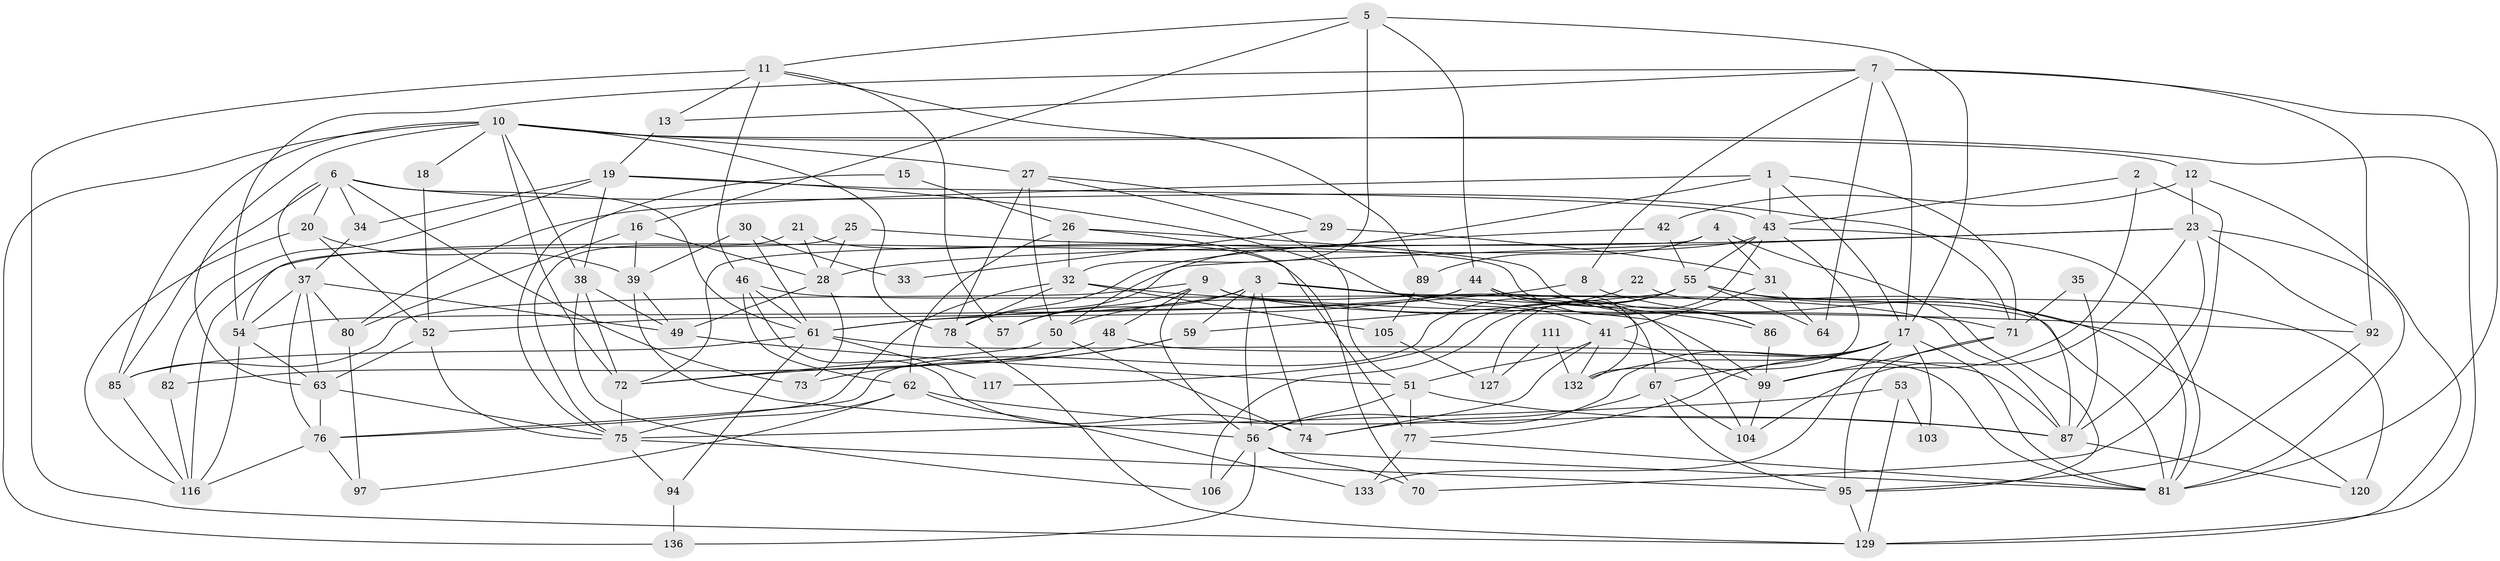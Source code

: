 // Generated by graph-tools (version 1.1) at 2025/52/02/27/25 19:52:07]
// undirected, 91 vertices, 219 edges
graph export_dot {
graph [start="1"]
  node [color=gray90,style=filled];
  1 [super="+98"];
  2;
  3 [super="+24"];
  4 [super="+69"];
  5 [super="+36"];
  6 [super="+14"];
  7 [super="+47"];
  8 [super="+79"];
  9 [super="+107"];
  10 [super="+113"];
  11 [super="+40"];
  12 [super="+130"];
  13;
  15;
  16;
  17 [super="+128"];
  18;
  19 [super="+135"];
  20 [super="+96"];
  21;
  22;
  23 [super="+109"];
  25;
  26 [super="+45"];
  27;
  28 [super="+65"];
  29;
  30;
  31;
  32 [super="+84"];
  33;
  34;
  35;
  37 [super="+123"];
  38 [super="+60"];
  39;
  41 [super="+91"];
  42 [super="+122"];
  43;
  44 [super="+124"];
  46 [super="+83"];
  48;
  49 [super="+58"];
  50 [super="+121"];
  51 [super="+66"];
  52;
  53;
  54 [super="+125"];
  55 [super="+68"];
  56 [super="+110"];
  57;
  59;
  61 [super="+126"];
  62 [super="+88"];
  63 [super="+112"];
  64;
  67;
  70;
  71 [super="+134"];
  72 [super="+115"];
  73;
  74;
  75 [super="+90"];
  76 [super="+114"];
  77 [super="+118"];
  78 [super="+93"];
  80;
  81 [super="+108"];
  82;
  85;
  86 [super="+101"];
  87 [super="+100"];
  89;
  92;
  94;
  95 [super="+119"];
  97;
  99 [super="+102"];
  103;
  104;
  105;
  106;
  111;
  116 [super="+131"];
  117;
  120;
  127;
  129;
  132;
  133;
  136;
  1 -- 17;
  1 -- 80;
  1 -- 43;
  1 -- 71;
  1 -- 50;
  2 -- 43;
  2 -- 70;
  2 -- 99;
  3 -- 59;
  3 -- 74;
  3 -- 52;
  3 -- 81;
  3 -- 99;
  3 -- 56;
  3 -- 57;
  3 -- 86;
  4 -- 31;
  4 -- 89;
  4 -- 95;
  4 -- 72;
  5 -- 16;
  5 -- 32;
  5 -- 17;
  5 -- 11;
  5 -- 44;
  6 -- 85;
  6 -- 34;
  6 -- 20 [weight=2];
  6 -- 73;
  6 -- 61;
  6 -- 37;
  6 -- 71;
  7 -- 92 [weight=2];
  7 -- 64;
  7 -- 81;
  7 -- 17;
  7 -- 54;
  7 -- 13;
  7 -- 8;
  8 -- 120;
  8 -- 61;
  9 -- 57;
  9 -- 56;
  9 -- 48;
  9 -- 67;
  9 -- 85;
  9 -- 71;
  10 -- 129;
  10 -- 12;
  10 -- 18;
  10 -- 78;
  10 -- 85;
  10 -- 38;
  10 -- 136;
  10 -- 27;
  10 -- 63;
  10 -- 72;
  11 -- 57;
  11 -- 46;
  11 -- 89;
  11 -- 129;
  11 -- 13;
  12 -- 129;
  12 -- 23;
  12 -- 42;
  13 -- 19;
  15 -- 26;
  15 -- 75;
  16 -- 80;
  16 -- 39;
  16 -- 28;
  17 -- 67;
  17 -- 103;
  17 -- 132;
  17 -- 133;
  17 -- 56 [weight=2];
  17 -- 77;
  17 -- 81;
  18 -- 52;
  19 -- 41;
  19 -- 34;
  19 -- 82;
  19 -- 43;
  19 -- 38;
  20 -- 39;
  20 -- 52;
  20 -- 116;
  21 -- 75;
  21 -- 77;
  21 -- 28;
  22 -- 87;
  22 -- 50;
  23 -- 28;
  23 -- 92;
  23 -- 87;
  23 -- 81;
  23 -- 78;
  23 -- 104;
  25 -- 86;
  25 -- 28;
  25 -- 54;
  26 -- 70;
  26 -- 32;
  26 -- 86;
  26 -- 62;
  27 -- 78;
  27 -- 29;
  27 -- 50;
  27 -- 51;
  28 -- 49;
  28 -- 73;
  29 -- 31;
  29 -- 33;
  30 -- 39;
  30 -- 33;
  30 -- 61;
  31 -- 64;
  31 -- 41;
  32 -- 92;
  32 -- 76;
  32 -- 105;
  32 -- 78;
  34 -- 37;
  35 -- 87;
  35 -- 71;
  37 -- 54;
  37 -- 80;
  37 -- 49;
  37 -- 76;
  37 -- 63;
  38 -- 49;
  38 -- 72;
  38 -- 106;
  39 -- 56;
  39 -- 49;
  41 -- 132;
  41 -- 74;
  41 -- 99;
  41 -- 51;
  42 -- 55;
  42 -- 78;
  43 -- 81;
  43 -- 116;
  43 -- 127;
  43 -- 132;
  43 -- 55;
  44 -- 104;
  44 -- 61;
  44 -- 86 [weight=2];
  44 -- 132;
  44 -- 54;
  46 -- 87;
  46 -- 62;
  46 -- 74;
  46 -- 61;
  48 -- 82;
  48 -- 87;
  49 -- 51;
  50 -- 74;
  50 -- 72;
  51 -- 56;
  51 -- 87;
  51 -- 77;
  52 -- 63;
  52 -- 75;
  53 -- 129;
  53 -- 103;
  53 -- 75;
  54 -- 116;
  54 -- 63;
  55 -- 59;
  55 -- 81;
  55 -- 64;
  55 -- 106;
  55 -- 117;
  55 -- 120;
  55 -- 76;
  56 -- 70;
  56 -- 136;
  56 -- 106;
  56 -- 81;
  59 -- 73;
  59 -- 72;
  61 -- 85;
  61 -- 94;
  61 -- 117;
  61 -- 81;
  62 -- 133;
  62 -- 97;
  62 -- 87;
  62 -- 75;
  63 -- 76;
  63 -- 75;
  67 -- 74;
  67 -- 95;
  67 -- 104;
  71 -- 99;
  71 -- 95;
  72 -- 75;
  75 -- 95;
  75 -- 94;
  76 -- 97;
  76 -- 116;
  77 -- 133;
  77 -- 81;
  78 -- 129;
  80 -- 97;
  82 -- 116;
  85 -- 116;
  86 -- 99;
  87 -- 120;
  89 -- 105;
  92 -- 95;
  94 -- 136;
  95 -- 129;
  99 -- 104;
  105 -- 127;
  111 -- 132;
  111 -- 127;
}
